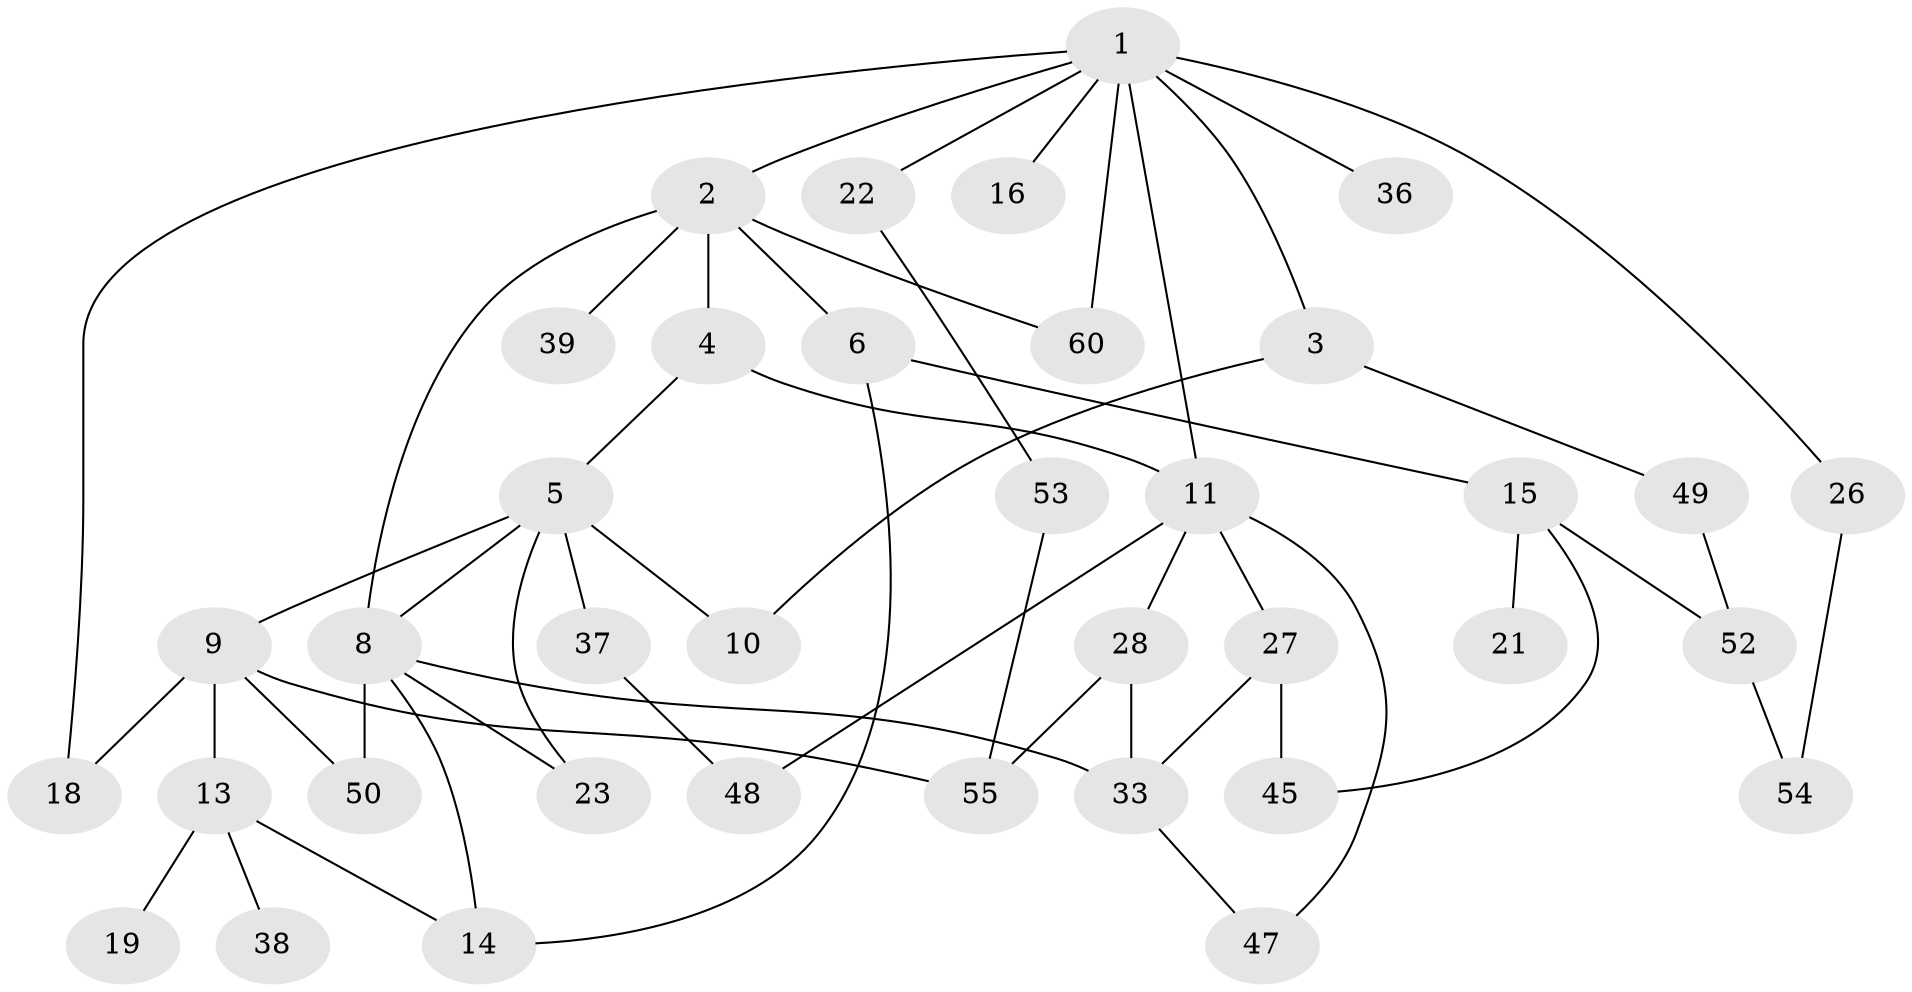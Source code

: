 // original degree distribution, {9: 0.015873015873015872, 6: 0.015873015873015872, 3: 0.19047619047619047, 4: 0.12698412698412698, 5: 0.047619047619047616, 2: 0.4126984126984127, 1: 0.19047619047619047}
// Generated by graph-tools (version 1.1) at 2025/17/03/04/25 18:17:14]
// undirected, 37 vertices, 54 edges
graph export_dot {
graph [start="1"]
  node [color=gray90,style=filled];
  1;
  2;
  3;
  4 [super="+17"];
  5 [super="+31+7"];
  6;
  8 [super="+12"];
  9 [super="+34+32"];
  10;
  11 [super="+20"];
  13;
  14 [super="+51"];
  15;
  16 [super="+62"];
  18 [super="+41+40"];
  19 [super="+25"];
  21;
  22;
  23;
  26;
  27;
  28 [super="+35"];
  33 [super="+44"];
  36;
  37 [super="+42"];
  38;
  39;
  45;
  47 [super="+59"];
  48;
  49;
  50 [super="+63"];
  52;
  53;
  54;
  55;
  60;
  1 -- 2;
  1 -- 3;
  1 -- 11;
  1 -- 16;
  1 -- 18;
  1 -- 22;
  1 -- 26;
  1 -- 36;
  1 -- 60;
  2 -- 4;
  2 -- 6;
  2 -- 8;
  2 -- 39;
  2 -- 60;
  3 -- 10;
  3 -- 49;
  4 -- 5;
  4 -- 11;
  5 -- 9;
  5 -- 10;
  5 -- 8;
  5 -- 37;
  5 -- 23;
  6 -- 14;
  6 -- 15;
  8 -- 33;
  8 -- 50;
  8 -- 23;
  8 -- 14;
  9 -- 13;
  9 -- 18;
  9 -- 55;
  9 -- 50;
  11 -- 27;
  11 -- 28;
  11 -- 48;
  11 -- 47;
  13 -- 19;
  13 -- 38;
  13 -- 14;
  15 -- 21;
  15 -- 45;
  15 -- 52;
  22 -- 53;
  26 -- 54;
  27 -- 33;
  27 -- 45;
  28 -- 33;
  28 -- 55;
  33 -- 47;
  37 -- 48;
  49 -- 52;
  52 -- 54;
  53 -- 55;
}
